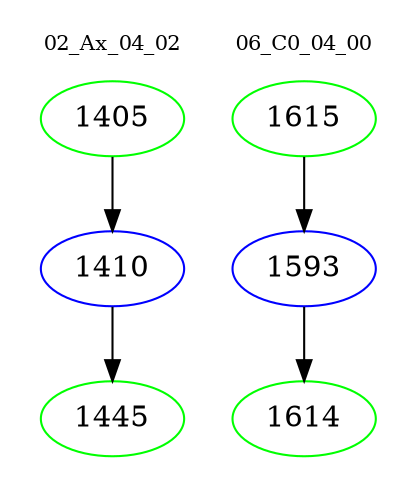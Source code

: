 digraph{
subgraph cluster_0 {
color = white
label = "02_Ax_04_02";
fontsize=10;
T0_1405 [label="1405", color="green"]
T0_1405 -> T0_1410 [color="black"]
T0_1410 [label="1410", color="blue"]
T0_1410 -> T0_1445 [color="black"]
T0_1445 [label="1445", color="green"]
}
subgraph cluster_1 {
color = white
label = "06_C0_04_00";
fontsize=10;
T1_1615 [label="1615", color="green"]
T1_1615 -> T1_1593 [color="black"]
T1_1593 [label="1593", color="blue"]
T1_1593 -> T1_1614 [color="black"]
T1_1614 [label="1614", color="green"]
}
}
